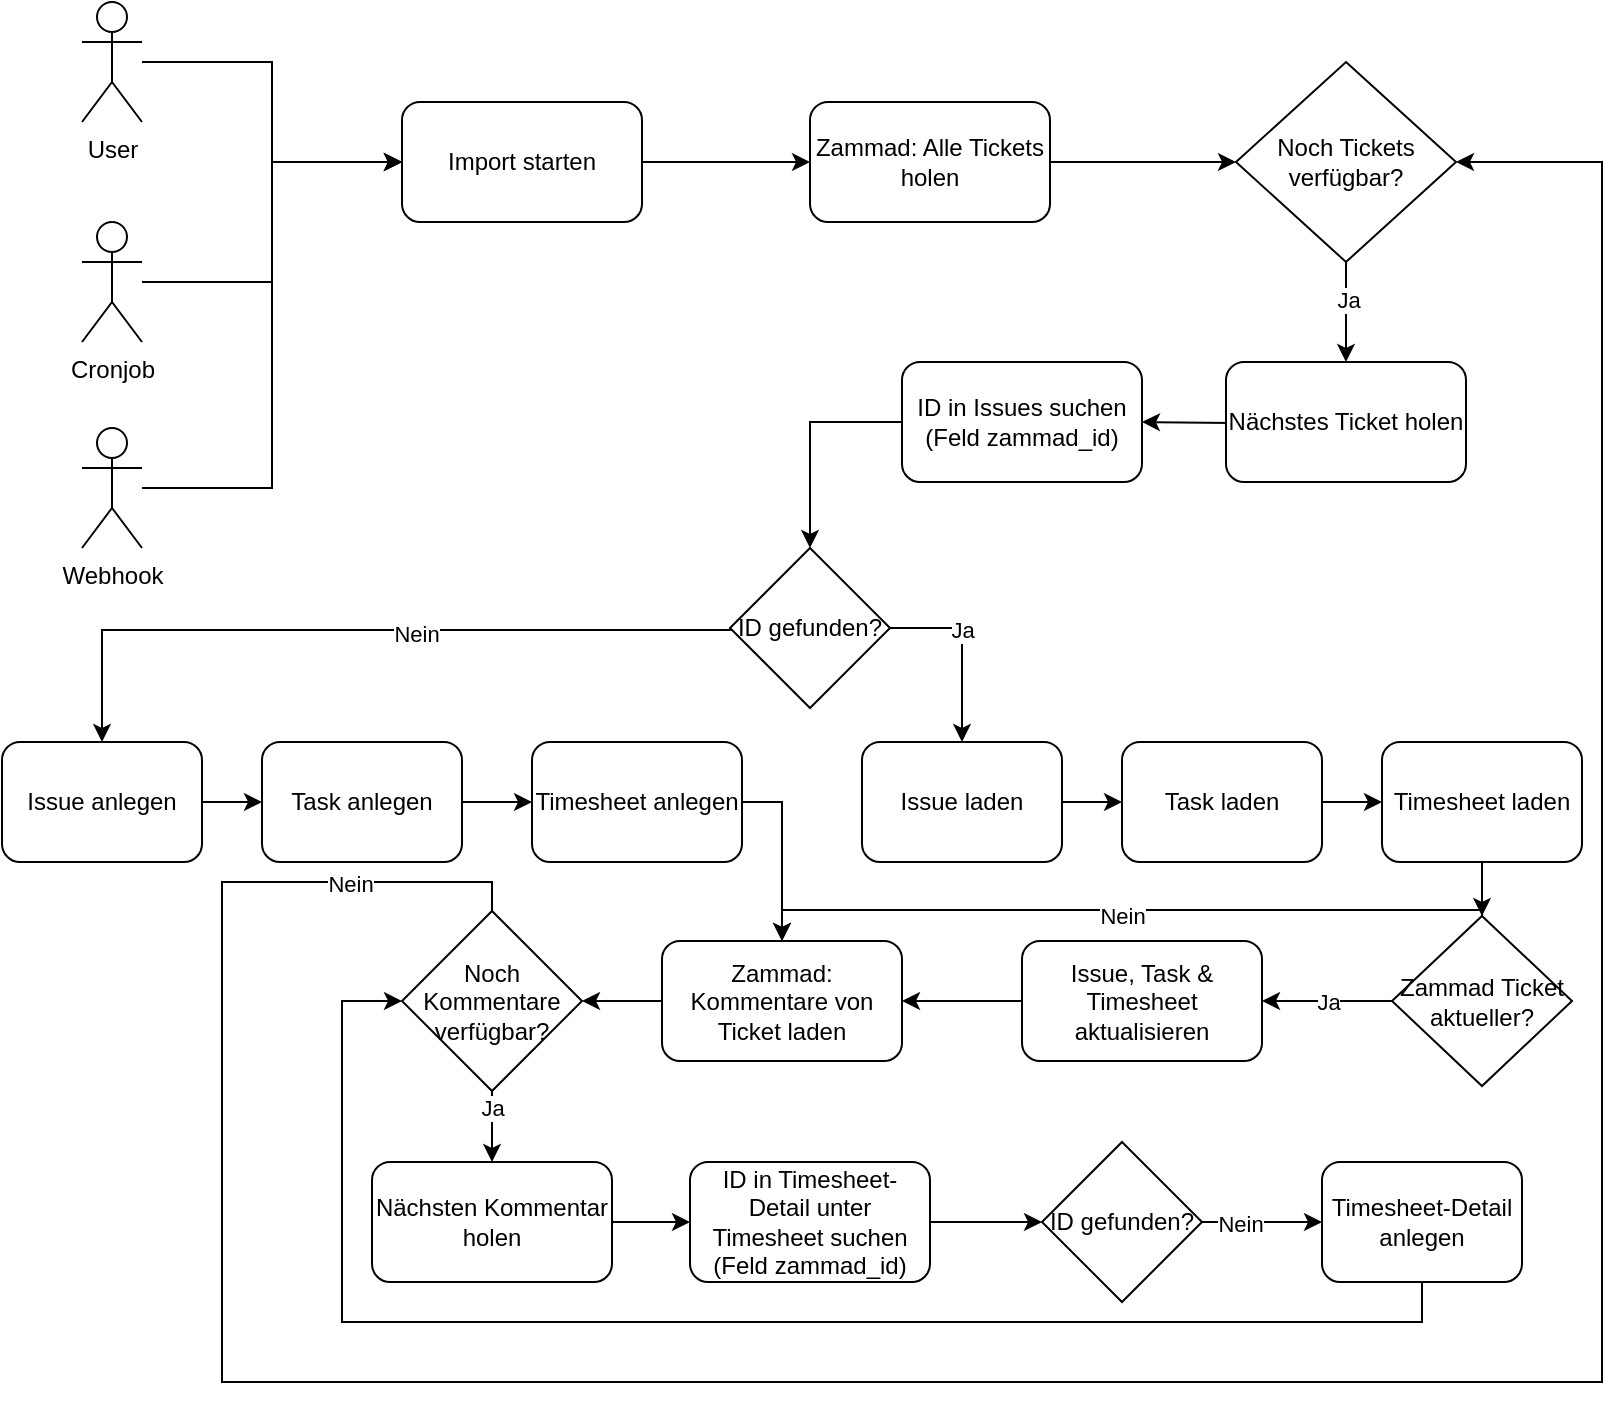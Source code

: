 <mxfile version="24.2.0" type="github">
  <diagram id="C5RBs43oDa-KdzZeNtuy" name="Page-1">
    <mxGraphModel dx="1122" dy="1117" grid="1" gridSize="10" guides="1" tooltips="1" connect="1" arrows="1" fold="1" page="1" pageScale="1" pageWidth="827" pageHeight="1169" math="0" shadow="0">
      <root>
        <mxCell id="WIyWlLk6GJQsqaUBKTNV-0" />
        <mxCell id="WIyWlLk6GJQsqaUBKTNV-1" parent="WIyWlLk6GJQsqaUBKTNV-0" />
        <mxCell id="gL4_xagSZykPecgQQLRG-4" style="edgeStyle=orthogonalEdgeStyle;rounded=0;orthogonalLoop=1;jettySize=auto;html=1;" edge="1" parent="WIyWlLk6GJQsqaUBKTNV-1" source="gL4_xagSZykPecgQQLRG-1" target="gL4_xagSZykPecgQQLRG-3">
          <mxGeometry relative="1" as="geometry" />
        </mxCell>
        <mxCell id="gL4_xagSZykPecgQQLRG-1" value="User" style="shape=umlActor;verticalLabelPosition=bottom;verticalAlign=top;html=1;outlineConnect=0;" vertex="1" parent="WIyWlLk6GJQsqaUBKTNV-1">
          <mxGeometry x="50" y="20" width="30" height="60" as="geometry" />
        </mxCell>
        <mxCell id="gL4_xagSZykPecgQQLRG-5" style="edgeStyle=orthogonalEdgeStyle;rounded=0;orthogonalLoop=1;jettySize=auto;html=1;entryX=0;entryY=0.5;entryDx=0;entryDy=0;" edge="1" parent="WIyWlLk6GJQsqaUBKTNV-1" source="gL4_xagSZykPecgQQLRG-2" target="gL4_xagSZykPecgQQLRG-3">
          <mxGeometry relative="1" as="geometry" />
        </mxCell>
        <mxCell id="gL4_xagSZykPecgQQLRG-2" value="Cronjob" style="shape=umlActor;verticalLabelPosition=bottom;verticalAlign=top;html=1;outlineConnect=0;" vertex="1" parent="WIyWlLk6GJQsqaUBKTNV-1">
          <mxGeometry x="50" y="130" width="30" height="60" as="geometry" />
        </mxCell>
        <mxCell id="gL4_xagSZykPecgQQLRG-9" style="edgeStyle=orthogonalEdgeStyle;rounded=0;orthogonalLoop=1;jettySize=auto;html=1;" edge="1" parent="WIyWlLk6GJQsqaUBKTNV-1" source="gL4_xagSZykPecgQQLRG-3" target="gL4_xagSZykPecgQQLRG-7">
          <mxGeometry relative="1" as="geometry" />
        </mxCell>
        <mxCell id="gL4_xagSZykPecgQQLRG-3" value="Import starten" style="rounded=1;whiteSpace=wrap;html=1;" vertex="1" parent="WIyWlLk6GJQsqaUBKTNV-1">
          <mxGeometry x="210" y="70" width="120" height="60" as="geometry" />
        </mxCell>
        <mxCell id="gL4_xagSZykPecgQQLRG-13" style="edgeStyle=orthogonalEdgeStyle;rounded=0;orthogonalLoop=1;jettySize=auto;html=1;" edge="1" parent="WIyWlLk6GJQsqaUBKTNV-1" source="gL4_xagSZykPecgQQLRG-7" target="gL4_xagSZykPecgQQLRG-11">
          <mxGeometry relative="1" as="geometry" />
        </mxCell>
        <mxCell id="gL4_xagSZykPecgQQLRG-7" value="Zammad: Alle Tickets holen" style="rounded=1;whiteSpace=wrap;html=1;" vertex="1" parent="WIyWlLk6GJQsqaUBKTNV-1">
          <mxGeometry x="414" y="70" width="120" height="60" as="geometry" />
        </mxCell>
        <mxCell id="gL4_xagSZykPecgQQLRG-14" style="edgeStyle=orthogonalEdgeStyle;rounded=0;orthogonalLoop=1;jettySize=auto;html=1;entryX=0.5;entryY=0;entryDx=0;entryDy=0;" edge="1" parent="WIyWlLk6GJQsqaUBKTNV-1" source="gL4_xagSZykPecgQQLRG-11" target="gL4_xagSZykPecgQQLRG-12">
          <mxGeometry relative="1" as="geometry" />
        </mxCell>
        <mxCell id="gL4_xagSZykPecgQQLRG-15" value="Ja" style="edgeLabel;html=1;align=center;verticalAlign=middle;resizable=0;points=[];" vertex="1" connectable="0" parent="gL4_xagSZykPecgQQLRG-14">
          <mxGeometry x="-0.24" y="1" relative="1" as="geometry">
            <mxPoint as="offset" />
          </mxGeometry>
        </mxCell>
        <mxCell id="gL4_xagSZykPecgQQLRG-11" value="Noch Tickets verfügbar?" style="rhombus;whiteSpace=wrap;html=1;" vertex="1" parent="WIyWlLk6GJQsqaUBKTNV-1">
          <mxGeometry x="627" y="50" width="110" height="100" as="geometry" />
        </mxCell>
        <mxCell id="gL4_xagSZykPecgQQLRG-17" style="edgeStyle=orthogonalEdgeStyle;rounded=0;orthogonalLoop=1;jettySize=auto;html=1;entryX=1;entryY=0.5;entryDx=0;entryDy=0;exitX=0;exitY=0.5;exitDx=0;exitDy=0;" edge="1" parent="WIyWlLk6GJQsqaUBKTNV-1" target="gL4_xagSZykPecgQQLRG-16">
          <mxGeometry relative="1" as="geometry">
            <mxPoint x="671" y="230" as="sourcePoint" />
          </mxGeometry>
        </mxCell>
        <mxCell id="gL4_xagSZykPecgQQLRG-12" value="Nächstes Ticket holen" style="rounded=1;whiteSpace=wrap;html=1;" vertex="1" parent="WIyWlLk6GJQsqaUBKTNV-1">
          <mxGeometry x="622" y="200" width="120" height="60" as="geometry" />
        </mxCell>
        <mxCell id="gL4_xagSZykPecgQQLRG-44" style="edgeStyle=orthogonalEdgeStyle;rounded=0;orthogonalLoop=1;jettySize=auto;html=1;" edge="1" parent="WIyWlLk6GJQsqaUBKTNV-1" source="gL4_xagSZykPecgQQLRG-16" target="gL4_xagSZykPecgQQLRG-18">
          <mxGeometry relative="1" as="geometry">
            <Array as="points">
              <mxPoint x="414" y="230" />
            </Array>
          </mxGeometry>
        </mxCell>
        <mxCell id="gL4_xagSZykPecgQQLRG-16" value="ID in Issues suchen (Feld zammad_id)" style="rounded=1;whiteSpace=wrap;html=1;" vertex="1" parent="WIyWlLk6GJQsqaUBKTNV-1">
          <mxGeometry x="460" y="200" width="120" height="60" as="geometry" />
        </mxCell>
        <mxCell id="gL4_xagSZykPecgQQLRG-45" style="edgeStyle=orthogonalEdgeStyle;rounded=0;orthogonalLoop=1;jettySize=auto;html=1;entryX=0.5;entryY=0;entryDx=0;entryDy=0;" edge="1" parent="WIyWlLk6GJQsqaUBKTNV-1" source="gL4_xagSZykPecgQQLRG-18" target="gL4_xagSZykPecgQQLRG-20">
          <mxGeometry relative="1" as="geometry">
            <Array as="points">
              <mxPoint x="60" y="334" />
            </Array>
          </mxGeometry>
        </mxCell>
        <mxCell id="gL4_xagSZykPecgQQLRG-46" value="Nein" style="edgeLabel;html=1;align=center;verticalAlign=middle;resizable=0;points=[];" vertex="1" connectable="0" parent="gL4_xagSZykPecgQQLRG-45">
          <mxGeometry x="-0.147" y="2" relative="1" as="geometry">
            <mxPoint as="offset" />
          </mxGeometry>
        </mxCell>
        <mxCell id="gL4_xagSZykPecgQQLRG-47" style="edgeStyle=orthogonalEdgeStyle;rounded=0;orthogonalLoop=1;jettySize=auto;html=1;entryX=0.5;entryY=0;entryDx=0;entryDy=0;" edge="1" parent="WIyWlLk6GJQsqaUBKTNV-1" source="gL4_xagSZykPecgQQLRG-18" target="gL4_xagSZykPecgQQLRG-23">
          <mxGeometry relative="1" as="geometry">
            <Array as="points">
              <mxPoint x="490" y="333" />
            </Array>
          </mxGeometry>
        </mxCell>
        <mxCell id="gL4_xagSZykPecgQQLRG-48" value="Ja" style="edgeLabel;html=1;align=center;verticalAlign=middle;resizable=0;points=[];" vertex="1" connectable="0" parent="gL4_xagSZykPecgQQLRG-47">
          <mxGeometry x="-0.204" relative="1" as="geometry">
            <mxPoint as="offset" />
          </mxGeometry>
        </mxCell>
        <mxCell id="gL4_xagSZykPecgQQLRG-18" value="ID gefunden?" style="rhombus;whiteSpace=wrap;html=1;" vertex="1" parent="WIyWlLk6GJQsqaUBKTNV-1">
          <mxGeometry x="374" y="293" width="80" height="80" as="geometry" />
        </mxCell>
        <mxCell id="gL4_xagSZykPecgQQLRG-49" style="edgeStyle=orthogonalEdgeStyle;rounded=0;orthogonalLoop=1;jettySize=auto;html=1;entryX=0;entryY=0.5;entryDx=0;entryDy=0;" edge="1" parent="WIyWlLk6GJQsqaUBKTNV-1" source="gL4_xagSZykPecgQQLRG-20" target="gL4_xagSZykPecgQQLRG-26">
          <mxGeometry relative="1" as="geometry" />
        </mxCell>
        <mxCell id="gL4_xagSZykPecgQQLRG-20" value="Issue anlegen" style="rounded=1;whiteSpace=wrap;html=1;" vertex="1" parent="WIyWlLk6GJQsqaUBKTNV-1">
          <mxGeometry x="10" y="390" width="100" height="60" as="geometry" />
        </mxCell>
        <mxCell id="gL4_xagSZykPecgQQLRG-51" style="edgeStyle=orthogonalEdgeStyle;rounded=0;orthogonalLoop=1;jettySize=auto;html=1;entryX=0;entryY=0.5;entryDx=0;entryDy=0;" edge="1" parent="WIyWlLk6GJQsqaUBKTNV-1" source="gL4_xagSZykPecgQQLRG-23" target="gL4_xagSZykPecgQQLRG-28">
          <mxGeometry relative="1" as="geometry" />
        </mxCell>
        <mxCell id="gL4_xagSZykPecgQQLRG-23" value="Issue laden" style="rounded=1;whiteSpace=wrap;html=1;" vertex="1" parent="WIyWlLk6GJQsqaUBKTNV-1">
          <mxGeometry x="440" y="390" width="100" height="60" as="geometry" />
        </mxCell>
        <mxCell id="gL4_xagSZykPecgQQLRG-50" style="edgeStyle=orthogonalEdgeStyle;rounded=0;orthogonalLoop=1;jettySize=auto;html=1;entryX=0;entryY=0.5;entryDx=0;entryDy=0;" edge="1" parent="WIyWlLk6GJQsqaUBKTNV-1" source="gL4_xagSZykPecgQQLRG-26" target="gL4_xagSZykPecgQQLRG-38">
          <mxGeometry relative="1" as="geometry" />
        </mxCell>
        <mxCell id="gL4_xagSZykPecgQQLRG-26" value="Task anlegen" style="rounded=1;whiteSpace=wrap;html=1;" vertex="1" parent="WIyWlLk6GJQsqaUBKTNV-1">
          <mxGeometry x="140" y="390" width="100" height="60" as="geometry" />
        </mxCell>
        <mxCell id="gL4_xagSZykPecgQQLRG-52" style="edgeStyle=orthogonalEdgeStyle;rounded=0;orthogonalLoop=1;jettySize=auto;html=1;entryX=0;entryY=0.5;entryDx=0;entryDy=0;" edge="1" parent="WIyWlLk6GJQsqaUBKTNV-1" source="gL4_xagSZykPecgQQLRG-28" target="gL4_xagSZykPecgQQLRG-40">
          <mxGeometry relative="1" as="geometry" />
        </mxCell>
        <mxCell id="gL4_xagSZykPecgQQLRG-28" value="Task laden" style="rounded=1;whiteSpace=wrap;html=1;" vertex="1" parent="WIyWlLk6GJQsqaUBKTNV-1">
          <mxGeometry x="570" y="390" width="100" height="60" as="geometry" />
        </mxCell>
        <mxCell id="gL4_xagSZykPecgQQLRG-53" value="Ja" style="edgeStyle=orthogonalEdgeStyle;rounded=0;orthogonalLoop=1;jettySize=auto;html=1;entryX=1;entryY=0.5;entryDx=0;entryDy=0;" edge="1" parent="WIyWlLk6GJQsqaUBKTNV-1" source="gL4_xagSZykPecgQQLRG-31" target="gL4_xagSZykPecgQQLRG-33">
          <mxGeometry relative="1" as="geometry" />
        </mxCell>
        <mxCell id="gL4_xagSZykPecgQQLRG-59" style="edgeStyle=orthogonalEdgeStyle;rounded=0;orthogonalLoop=1;jettySize=auto;html=1;entryX=0.5;entryY=0;entryDx=0;entryDy=0;" edge="1" parent="WIyWlLk6GJQsqaUBKTNV-1" target="gL4_xagSZykPecgQQLRG-57">
          <mxGeometry relative="1" as="geometry">
            <mxPoint x="400" y="483.5" as="targetPoint" />
            <mxPoint x="750" y="480" as="sourcePoint" />
            <Array as="points">
              <mxPoint x="400" y="474" />
            </Array>
          </mxGeometry>
        </mxCell>
        <mxCell id="gL4_xagSZykPecgQQLRG-60" value="Nein" style="edgeLabel;html=1;align=center;verticalAlign=middle;resizable=0;points=[];" vertex="1" connectable="0" parent="gL4_xagSZykPecgQQLRG-59">
          <mxGeometry x="0.003" y="3" relative="1" as="geometry">
            <mxPoint as="offset" />
          </mxGeometry>
        </mxCell>
        <mxCell id="gL4_xagSZykPecgQQLRG-31" value="Zammad Ticket aktueller?" style="rhombus;whiteSpace=wrap;html=1;" vertex="1" parent="WIyWlLk6GJQsqaUBKTNV-1">
          <mxGeometry x="705" y="477" width="90" height="85" as="geometry" />
        </mxCell>
        <mxCell id="gL4_xagSZykPecgQQLRG-58" style="edgeStyle=orthogonalEdgeStyle;rounded=0;orthogonalLoop=1;jettySize=auto;html=1;entryX=1;entryY=0.5;entryDx=0;entryDy=0;" edge="1" parent="WIyWlLk6GJQsqaUBKTNV-1" source="gL4_xagSZykPecgQQLRG-33" target="gL4_xagSZykPecgQQLRG-57">
          <mxGeometry relative="1" as="geometry" />
        </mxCell>
        <mxCell id="gL4_xagSZykPecgQQLRG-33" value="Issue, Task &amp;amp; Timesheet aktualisieren" style="rounded=1;whiteSpace=wrap;html=1;" vertex="1" parent="WIyWlLk6GJQsqaUBKTNV-1">
          <mxGeometry x="520" y="489.5" width="120" height="60" as="geometry" />
        </mxCell>
        <mxCell id="gL4_xagSZykPecgQQLRG-37" style="edgeStyle=orthogonalEdgeStyle;rounded=0;orthogonalLoop=1;jettySize=auto;html=1;entryX=0;entryY=0.5;entryDx=0;entryDy=0;" edge="1" parent="WIyWlLk6GJQsqaUBKTNV-1" source="gL4_xagSZykPecgQQLRG-36" target="gL4_xagSZykPecgQQLRG-3">
          <mxGeometry relative="1" as="geometry" />
        </mxCell>
        <mxCell id="gL4_xagSZykPecgQQLRG-36" value="Webhook" style="shape=umlActor;verticalLabelPosition=bottom;verticalAlign=top;html=1;outlineConnect=0;" vertex="1" parent="WIyWlLk6GJQsqaUBKTNV-1">
          <mxGeometry x="50" y="233" width="30" height="60" as="geometry" />
        </mxCell>
        <mxCell id="gL4_xagSZykPecgQQLRG-64" style="edgeStyle=orthogonalEdgeStyle;rounded=0;orthogonalLoop=1;jettySize=auto;html=1;entryX=0.5;entryY=0;entryDx=0;entryDy=0;" edge="1" parent="WIyWlLk6GJQsqaUBKTNV-1" source="gL4_xagSZykPecgQQLRG-38" target="gL4_xagSZykPecgQQLRG-57">
          <mxGeometry relative="1" as="geometry">
            <Array as="points">
              <mxPoint x="400" y="420" />
            </Array>
          </mxGeometry>
        </mxCell>
        <mxCell id="gL4_xagSZykPecgQQLRG-38" value="Timesheet anlegen" style="rounded=1;whiteSpace=wrap;html=1;" vertex="1" parent="WIyWlLk6GJQsqaUBKTNV-1">
          <mxGeometry x="275" y="390" width="105" height="60" as="geometry" />
        </mxCell>
        <mxCell id="gL4_xagSZykPecgQQLRG-54" style="edgeStyle=orthogonalEdgeStyle;rounded=0;orthogonalLoop=1;jettySize=auto;html=1;entryX=0.5;entryY=0;entryDx=0;entryDy=0;" edge="1" parent="WIyWlLk6GJQsqaUBKTNV-1" source="gL4_xagSZykPecgQQLRG-40" target="gL4_xagSZykPecgQQLRG-31">
          <mxGeometry relative="1" as="geometry" />
        </mxCell>
        <mxCell id="gL4_xagSZykPecgQQLRG-40" value="Timesheet laden" style="rounded=1;whiteSpace=wrap;html=1;" vertex="1" parent="WIyWlLk6GJQsqaUBKTNV-1">
          <mxGeometry x="700" y="390" width="100" height="60" as="geometry" />
        </mxCell>
        <mxCell id="gL4_xagSZykPecgQQLRG-63" style="edgeStyle=orthogonalEdgeStyle;rounded=0;orthogonalLoop=1;jettySize=auto;html=1;" edge="1" parent="WIyWlLk6GJQsqaUBKTNV-1" source="gL4_xagSZykPecgQQLRG-56" target="gL4_xagSZykPecgQQLRG-62">
          <mxGeometry relative="1" as="geometry" />
        </mxCell>
        <mxCell id="gL4_xagSZykPecgQQLRG-78" value="Ja" style="edgeLabel;html=1;align=center;verticalAlign=middle;resizable=0;points=[];" vertex="1" connectable="0" parent="gL4_xagSZykPecgQQLRG-63">
          <mxGeometry x="-0.647" relative="1" as="geometry">
            <mxPoint as="offset" />
          </mxGeometry>
        </mxCell>
        <mxCell id="gL4_xagSZykPecgQQLRG-82" style="edgeStyle=orthogonalEdgeStyle;rounded=0;orthogonalLoop=1;jettySize=auto;html=1;entryX=1;entryY=0.5;entryDx=0;entryDy=0;" edge="1" parent="WIyWlLk6GJQsqaUBKTNV-1" source="gL4_xagSZykPecgQQLRG-56" target="gL4_xagSZykPecgQQLRG-11">
          <mxGeometry relative="1" as="geometry">
            <Array as="points">
              <mxPoint x="255" y="460" />
              <mxPoint x="120" y="460" />
              <mxPoint x="120" y="710" />
              <mxPoint x="810" y="710" />
              <mxPoint x="810" y="100" />
            </Array>
          </mxGeometry>
        </mxCell>
        <mxCell id="gL4_xagSZykPecgQQLRG-83" value="Nein" style="edgeLabel;html=1;align=center;verticalAlign=middle;resizable=0;points=[];" vertex="1" connectable="0" parent="gL4_xagSZykPecgQQLRG-82">
          <mxGeometry x="-0.903" y="1" relative="1" as="geometry">
            <mxPoint as="offset" />
          </mxGeometry>
        </mxCell>
        <mxCell id="gL4_xagSZykPecgQQLRG-56" value="Noch Kommentare verfügbar?" style="rhombus;whiteSpace=wrap;html=1;" vertex="1" parent="WIyWlLk6GJQsqaUBKTNV-1">
          <mxGeometry x="210" y="474.5" width="90" height="90" as="geometry" />
        </mxCell>
        <mxCell id="gL4_xagSZykPecgQQLRG-61" style="edgeStyle=orthogonalEdgeStyle;rounded=0;orthogonalLoop=1;jettySize=auto;html=1;entryX=1;entryY=0.5;entryDx=0;entryDy=0;" edge="1" parent="WIyWlLk6GJQsqaUBKTNV-1" source="gL4_xagSZykPecgQQLRG-57" target="gL4_xagSZykPecgQQLRG-56">
          <mxGeometry relative="1" as="geometry" />
        </mxCell>
        <mxCell id="gL4_xagSZykPecgQQLRG-57" value="Zammad: Kommentare von Ticket laden" style="rounded=1;whiteSpace=wrap;html=1;" vertex="1" parent="WIyWlLk6GJQsqaUBKTNV-1">
          <mxGeometry x="340" y="489.5" width="120" height="60" as="geometry" />
        </mxCell>
        <mxCell id="gL4_xagSZykPecgQQLRG-66" style="edgeStyle=orthogonalEdgeStyle;rounded=0;orthogonalLoop=1;jettySize=auto;html=1;entryX=0;entryY=0.5;entryDx=0;entryDy=0;" edge="1" parent="WIyWlLk6GJQsqaUBKTNV-1" source="gL4_xagSZykPecgQQLRG-62" target="gL4_xagSZykPecgQQLRG-65">
          <mxGeometry relative="1" as="geometry" />
        </mxCell>
        <mxCell id="gL4_xagSZykPecgQQLRG-62" value="Nächsten Kommentar holen" style="rounded=1;whiteSpace=wrap;html=1;" vertex="1" parent="WIyWlLk6GJQsqaUBKTNV-1">
          <mxGeometry x="195" y="600" width="120" height="60" as="geometry" />
        </mxCell>
        <mxCell id="gL4_xagSZykPecgQQLRG-68" style="edgeStyle=orthogonalEdgeStyle;rounded=0;orthogonalLoop=1;jettySize=auto;html=1;entryX=0;entryY=0.5;entryDx=0;entryDy=0;" edge="1" parent="WIyWlLk6GJQsqaUBKTNV-1" source="gL4_xagSZykPecgQQLRG-65" target="gL4_xagSZykPecgQQLRG-67">
          <mxGeometry relative="1" as="geometry" />
        </mxCell>
        <mxCell id="gL4_xagSZykPecgQQLRG-65" value="ID in Timesheet-Detail unter Timesheet suchen (Feld zammad_id)" style="rounded=1;whiteSpace=wrap;html=1;" vertex="1" parent="WIyWlLk6GJQsqaUBKTNV-1">
          <mxGeometry x="354" y="600" width="120" height="60" as="geometry" />
        </mxCell>
        <mxCell id="gL4_xagSZykPecgQQLRG-67" value="ID gefunden?" style="rhombus;whiteSpace=wrap;html=1;" vertex="1" parent="WIyWlLk6GJQsqaUBKTNV-1">
          <mxGeometry x="530" y="590" width="80" height="80" as="geometry" />
        </mxCell>
        <mxCell id="gL4_xagSZykPecgQQLRG-73" value="" style="edgeStyle=orthogonalEdgeStyle;rounded=0;orthogonalLoop=1;jettySize=auto;html=1;" edge="1" parent="WIyWlLk6GJQsqaUBKTNV-1" source="gL4_xagSZykPecgQQLRG-67" target="gL4_xagSZykPecgQQLRG-69">
          <mxGeometry relative="1" as="geometry">
            <mxPoint x="670" y="680" as="targetPoint" />
            <mxPoint x="610" y="630" as="sourcePoint" />
          </mxGeometry>
        </mxCell>
        <mxCell id="gL4_xagSZykPecgQQLRG-74" value="Nein" style="edgeLabel;html=1;align=center;verticalAlign=middle;resizable=0;points=[];" vertex="1" connectable="0" parent="gL4_xagSZykPecgQQLRG-73">
          <mxGeometry x="-0.359" y="-1" relative="1" as="geometry">
            <mxPoint as="offset" />
          </mxGeometry>
        </mxCell>
        <mxCell id="gL4_xagSZykPecgQQLRG-81" style="edgeStyle=orthogonalEdgeStyle;rounded=0;orthogonalLoop=1;jettySize=auto;html=1;entryX=0;entryY=0.5;entryDx=0;entryDy=0;" edge="1" parent="WIyWlLk6GJQsqaUBKTNV-1" source="gL4_xagSZykPecgQQLRG-69" target="gL4_xagSZykPecgQQLRG-56">
          <mxGeometry relative="1" as="geometry">
            <Array as="points">
              <mxPoint x="720" y="680" />
              <mxPoint x="180" y="680" />
              <mxPoint x="180" y="520" />
            </Array>
          </mxGeometry>
        </mxCell>
        <mxCell id="gL4_xagSZykPecgQQLRG-69" value="Timesheet-Detail anlegen" style="rounded=1;whiteSpace=wrap;html=1;" vertex="1" parent="WIyWlLk6GJQsqaUBKTNV-1">
          <mxGeometry x="670" y="600" width="100" height="60" as="geometry" />
        </mxCell>
      </root>
    </mxGraphModel>
  </diagram>
</mxfile>
